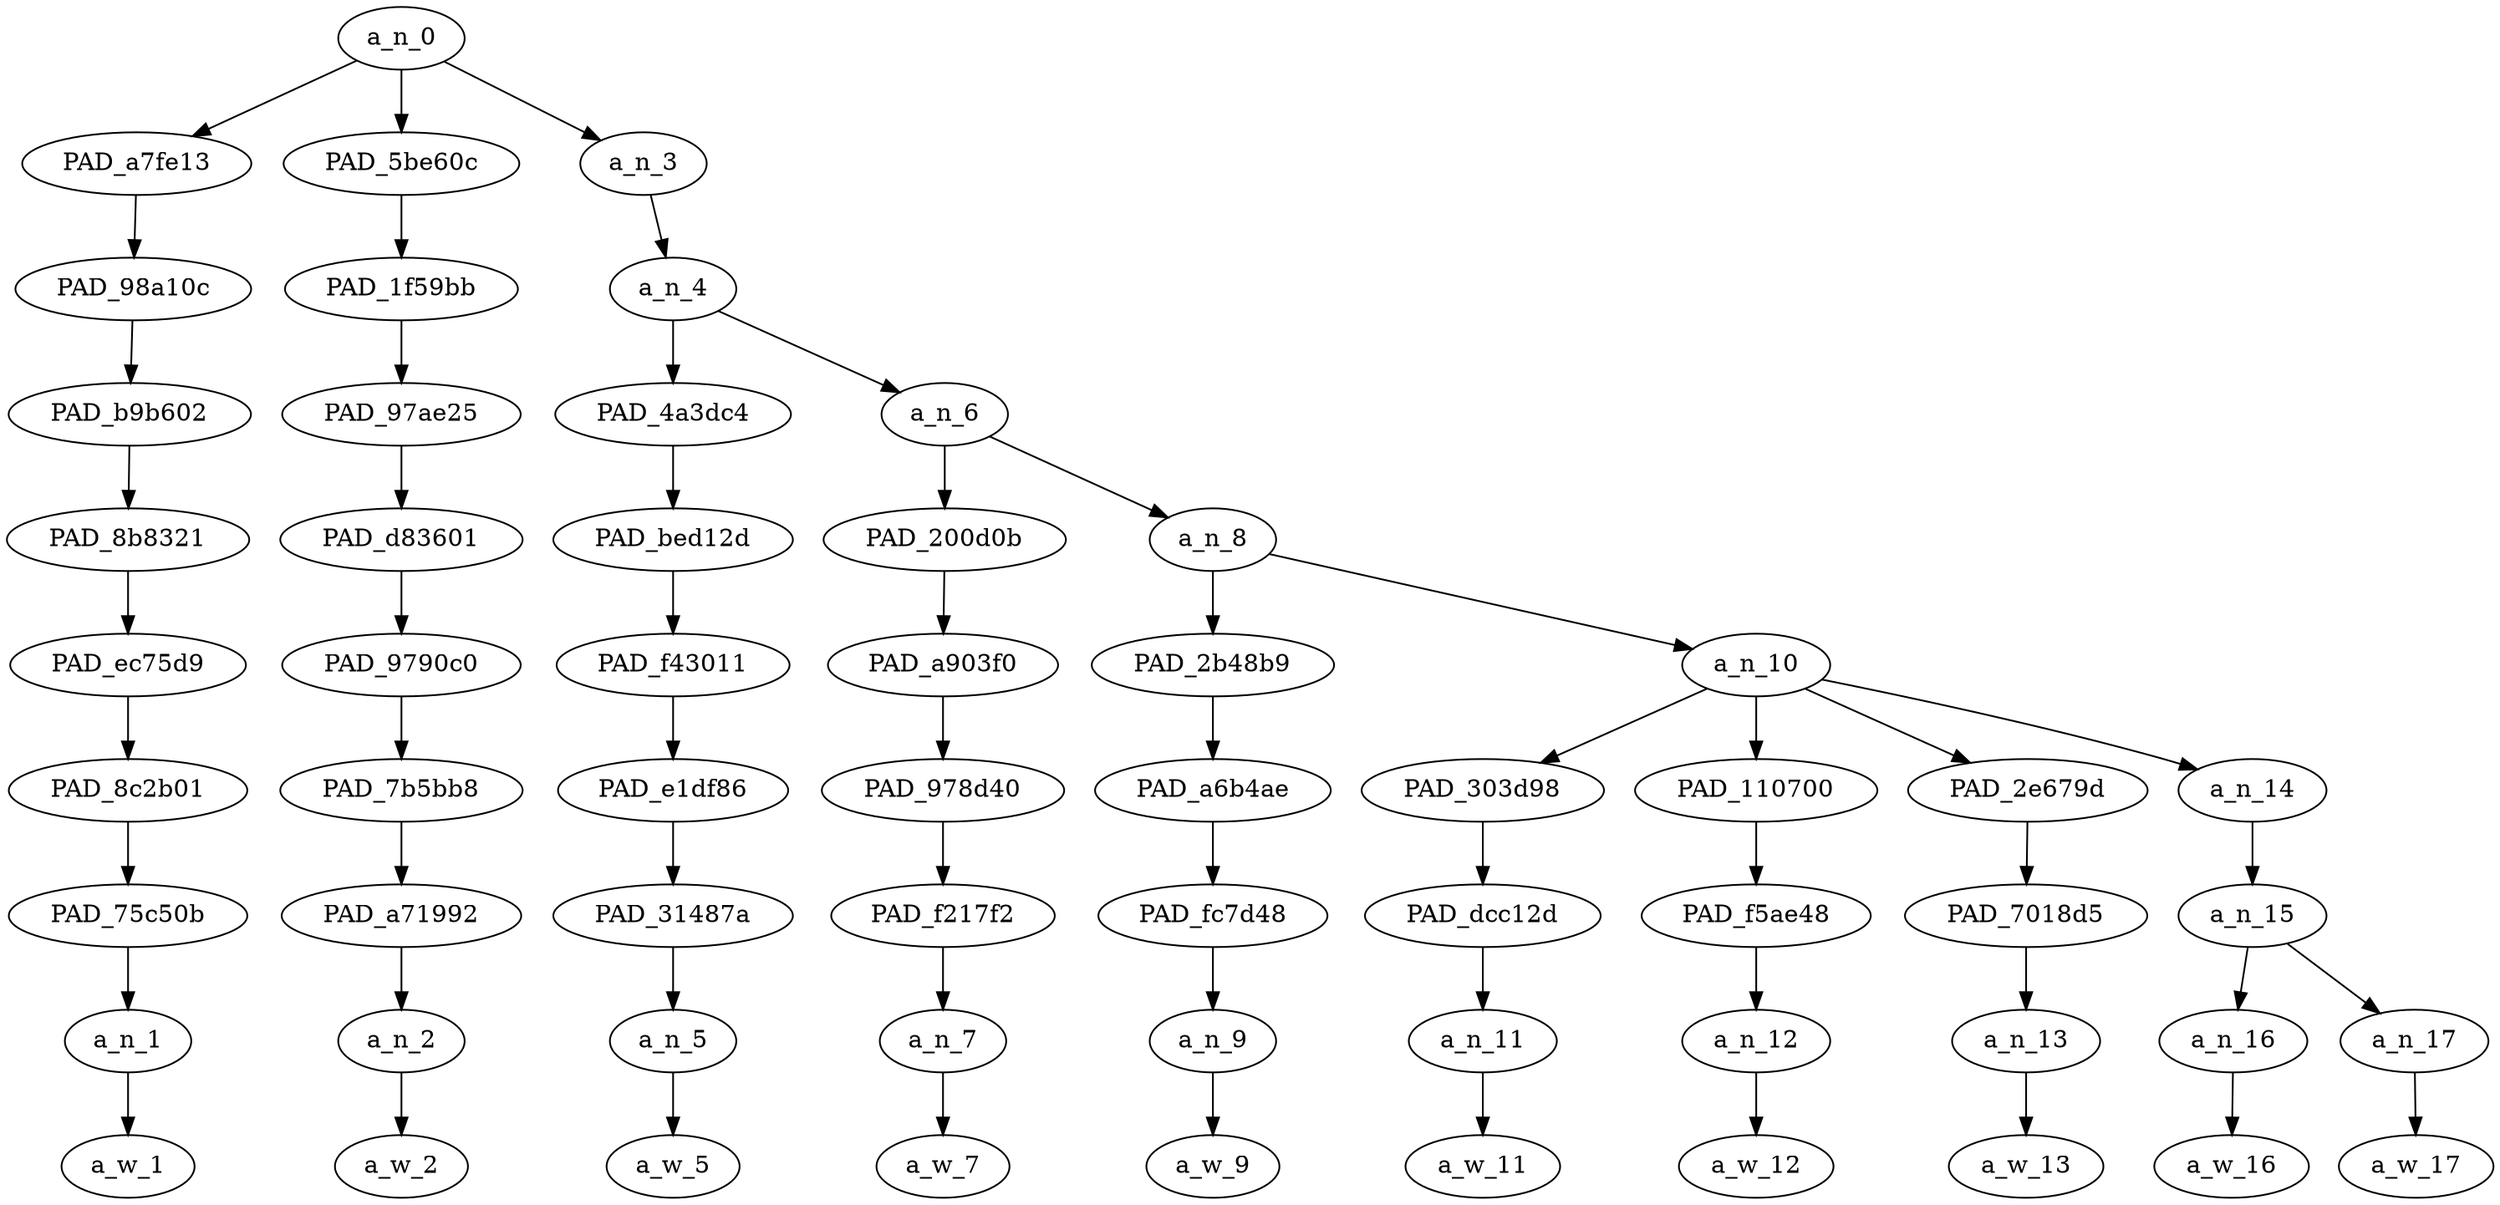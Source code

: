 strict digraph "" {
	a_n_0	[div_dir=1,
		index=0,
		level=9,
		pos="1.359375,9!",
		text_span="[0, 1, 2, 3, 4, 5, 6, 7, 8, 9]",
		value=1.00000003];
	PAD_a7fe13	[div_dir=-1,
		index=0,
		level=8,
		pos="0.0,8!",
		text_span="[0]",
		value=0.07420607];
	a_n_0 -> PAD_a7fe13;
	PAD_5be60c	[div_dir=1,
		index=1,
		level=8,
		pos="1.0,8!",
		text_span="[1]",
		value=0.07205044];
	a_n_0 -> PAD_5be60c;
	a_n_3	[div_dir=1,
		index=2,
		level=8,
		pos="3.078125,8!",
		text_span="[2, 3, 4, 5, 6, 7, 8, 9]",
		value=0.85332348];
	a_n_0 -> a_n_3;
	PAD_98a10c	[div_dir=-1,
		index=0,
		level=7,
		pos="0.0,7!",
		text_span="[0]",
		value=0.07420607];
	PAD_a7fe13 -> PAD_98a10c;
	PAD_b9b602	[div_dir=-1,
		index=0,
		level=6,
		pos="0.0,6!",
		text_span="[0]",
		value=0.07420607];
	PAD_98a10c -> PAD_b9b602;
	PAD_8b8321	[div_dir=-1,
		index=0,
		level=5,
		pos="0.0,5!",
		text_span="[0]",
		value=0.07420607];
	PAD_b9b602 -> PAD_8b8321;
	PAD_ec75d9	[div_dir=-1,
		index=0,
		level=4,
		pos="0.0,4!",
		text_span="[0]",
		value=0.07420607];
	PAD_8b8321 -> PAD_ec75d9;
	PAD_8c2b01	[div_dir=-1,
		index=0,
		level=3,
		pos="0.0,3!",
		text_span="[0]",
		value=0.07420607];
	PAD_ec75d9 -> PAD_8c2b01;
	PAD_75c50b	[div_dir=-1,
		index=0,
		level=2,
		pos="0.0,2!",
		text_span="[0]",
		value=0.07420607];
	PAD_8c2b01 -> PAD_75c50b;
	a_n_1	[div_dir=-1,
		index=0,
		level=1,
		pos="0.0,1!",
		text_span="[0]",
		value=0.07420607];
	PAD_75c50b -> a_n_1;
	a_w_1	[div_dir=0,
		index=0,
		level=0,
		pos="0,0!",
		text_span="[0]",
		value=cause];
	a_n_1 -> a_w_1;
	PAD_1f59bb	[div_dir=1,
		index=1,
		level=7,
		pos="1.0,7!",
		text_span="[1]",
		value=0.07205044];
	PAD_5be60c -> PAD_1f59bb;
	PAD_97ae25	[div_dir=1,
		index=1,
		level=6,
		pos="1.0,6!",
		text_span="[1]",
		value=0.07205044];
	PAD_1f59bb -> PAD_97ae25;
	PAD_d83601	[div_dir=1,
		index=1,
		level=5,
		pos="1.0,5!",
		text_span="[1]",
		value=0.07205044];
	PAD_97ae25 -> PAD_d83601;
	PAD_9790c0	[div_dir=1,
		index=1,
		level=4,
		pos="1.0,4!",
		text_span="[1]",
		value=0.07205044];
	PAD_d83601 -> PAD_9790c0;
	PAD_7b5bb8	[div_dir=1,
		index=1,
		level=3,
		pos="1.0,3!",
		text_span="[1]",
		value=0.07205044];
	PAD_9790c0 -> PAD_7b5bb8;
	PAD_a71992	[div_dir=1,
		index=1,
		level=2,
		pos="1.0,2!",
		text_span="[1]",
		value=0.07205044];
	PAD_7b5bb8 -> PAD_a71992;
	a_n_2	[div_dir=1,
		index=1,
		level=1,
		pos="1.0,1!",
		text_span="[1]",
		value=0.07205044];
	PAD_a71992 -> a_n_2;
	a_w_2	[div_dir=0,
		index=1,
		level=0,
		pos="1,0!",
		text_span="[1]",
		value=why];
	a_n_2 -> a_w_2;
	a_n_4	[div_dir=1,
		index=2,
		level=7,
		pos="3.078125,7!",
		text_span="[2, 3, 4, 5, 6, 7, 8, 9]",
		value=0.85277366];
	a_n_3 -> a_n_4;
	PAD_4a3dc4	[div_dir=-1,
		index=2,
		level=6,
		pos="2.0,6!",
		text_span="[2]",
		value=0.08857860];
	a_n_4 -> PAD_4a3dc4;
	a_n_6	[div_dir=1,
		index=3,
		level=6,
		pos="4.15625,6!",
		text_span="[3, 4, 5, 6, 7, 8, 9]",
		value=0.76364523];
	a_n_4 -> a_n_6;
	PAD_bed12d	[div_dir=-1,
		index=2,
		level=5,
		pos="2.0,5!",
		text_span="[2]",
		value=0.08857860];
	PAD_4a3dc4 -> PAD_bed12d;
	PAD_f43011	[div_dir=-1,
		index=2,
		level=4,
		pos="2.0,4!",
		text_span="[2]",
		value=0.08857860];
	PAD_bed12d -> PAD_f43011;
	PAD_e1df86	[div_dir=-1,
		index=2,
		level=3,
		pos="2.0,3!",
		text_span="[2]",
		value=0.08857860];
	PAD_f43011 -> PAD_e1df86;
	PAD_31487a	[div_dir=-1,
		index=2,
		level=2,
		pos="2.0,2!",
		text_span="[2]",
		value=0.08857860];
	PAD_e1df86 -> PAD_31487a;
	a_n_5	[div_dir=-1,
		index=2,
		level=1,
		pos="2.0,1!",
		text_span="[2]",
		value=0.08857860];
	PAD_31487a -> a_n_5;
	a_w_5	[div_dir=0,
		index=2,
		level=0,
		pos="2,0!",
		text_span="[2]",
		value=beg];
	a_n_5 -> a_w_5;
	PAD_200d0b	[div_dir=1,
		index=3,
		level=5,
		pos="3.0,5!",
		text_span="[3]",
		value=0.05449588];
	a_n_6 -> PAD_200d0b;
	a_n_8	[div_dir=1,
		index=4,
		level=5,
		pos="5.3125,5!",
		text_span="[4, 5, 6, 7, 8, 9]",
		value=0.70850086];
	a_n_6 -> a_n_8;
	PAD_a903f0	[div_dir=1,
		index=3,
		level=4,
		pos="3.0,4!",
		text_span="[3]",
		value=0.05449588];
	PAD_200d0b -> PAD_a903f0;
	PAD_978d40	[div_dir=1,
		index=3,
		level=3,
		pos="3.0,3!",
		text_span="[3]",
		value=0.05449588];
	PAD_a903f0 -> PAD_978d40;
	PAD_f217f2	[div_dir=1,
		index=3,
		level=2,
		pos="3.0,2!",
		text_span="[3]",
		value=0.05449588];
	PAD_978d40 -> PAD_f217f2;
	a_n_7	[div_dir=1,
		index=3,
		level=1,
		pos="3.0,1!",
		text_span="[3]",
		value=0.05449588];
	PAD_f217f2 -> a_n_7;
	a_w_7	[div_dir=0,
		index=3,
		level=0,
		pos="3,0!",
		text_span="[3]",
		value=when];
	a_n_7 -> a_w_7;
	PAD_2b48b9	[div_dir=1,
		index=4,
		level=4,
		pos="4.0,4!",
		text_span="[4]",
		value=0.07451473];
	a_n_8 -> PAD_2b48b9;
	a_n_10	[div_dir=1,
		index=5,
		level=4,
		pos="6.625,4!",
		text_span="[5, 6, 7, 8, 9]",
		value=0.63332786];
	a_n_8 -> a_n_10;
	PAD_a6b4ae	[div_dir=1,
		index=4,
		level=3,
		pos="4.0,3!",
		text_span="[4]",
		value=0.07451473];
	PAD_2b48b9 -> PAD_a6b4ae;
	PAD_fc7d48	[div_dir=1,
		index=4,
		level=2,
		pos="4.0,2!",
		text_span="[4]",
		value=0.07451473];
	PAD_a6b4ae -> PAD_fc7d48;
	a_n_9	[div_dir=1,
		index=4,
		level=1,
		pos="4.0,1!",
		text_span="[4]",
		value=0.07451473];
	PAD_fc7d48 -> a_n_9;
	a_w_9	[div_dir=0,
		index=4,
		level=0,
		pos="4,0!",
		text_span="[4]",
		value=it];
	a_n_9 -> a_w_9;
	PAD_303d98	[div_dir=1,
		index=5,
		level=3,
		pos="5.0,3!",
		text_span="[5]",
		value=0.38453887];
	a_n_10 -> PAD_303d98;
	PAD_110700	[div_dir=1,
		index=6,
		level=3,
		pos="6.0,3!",
		text_span="[6]",
		value=0.05236156];
	a_n_10 -> PAD_110700;
	PAD_2e679d	[div_dir=-1,
		index=7,
		level=3,
		pos="7.0,3!",
		text_span="[7]",
		value=0.05800503];
	a_n_10 -> PAD_2e679d;
	a_n_14	[div_dir=1,
		index=8,
		level=3,
		pos="8.5,3!",
		text_span="[8, 9]",
		value=0.13808391];
	a_n_10 -> a_n_14;
	PAD_dcc12d	[div_dir=1,
		index=5,
		level=2,
		pos="5.0,2!",
		text_span="[5]",
		value=0.38453887];
	PAD_303d98 -> PAD_dcc12d;
	a_n_11	[div_dir=1,
		index=5,
		level=1,
		pos="5.0,1!",
		text_span="[5]",
		value=0.38453887];
	PAD_dcc12d -> a_n_11;
	a_w_11	[div_dir=0,
		index=5,
		level=0,
		pos="5,0!",
		text_span="[5]",
		value=niggas];
	a_n_11 -> a_w_11;
	PAD_f5ae48	[div_dir=1,
		index=6,
		level=2,
		pos="6.0,2!",
		text_span="[6]",
		value=0.05236156];
	PAD_110700 -> PAD_f5ae48;
	a_n_12	[div_dir=1,
		index=6,
		level=1,
		pos="6.0,1!",
		text_span="[6]",
		value=0.05236156];
	PAD_f5ae48 -> a_n_12;
	a_w_12	[div_dir=0,
		index=6,
		level=0,
		pos="6,0!",
		text_span="[6]",
		value=out];
	a_n_12 -> a_w_12;
	PAD_7018d5	[div_dir=-1,
		index=7,
		level=2,
		pos="7.0,2!",
		text_span="[7]",
		value=0.05800503];
	PAD_2e679d -> PAD_7018d5;
	a_n_13	[div_dir=-1,
		index=7,
		level=1,
		pos="7.0,1!",
		text_span="[7]",
		value=0.05800503];
	PAD_7018d5 -> a_n_13;
	a_w_13	[div_dir=0,
		index=7,
		level=0,
		pos="7,0!",
		text_span="[7]",
		value=here];
	a_n_13 -> a_w_13;
	a_n_15	[div_dir=1,
		index=8,
		level=2,
		pos="8.5,2!",
		text_span="[8, 9]",
		value=0.13802843];
	a_n_14 -> a_n_15;
	a_n_16	[div_dir=-1,
		index=8,
		level=1,
		pos="8.0,1!",
		text_span="[8]",
		value=0.07245362];
	a_n_15 -> a_n_16;
	a_n_17	[div_dir=1,
		index=9,
		level=1,
		pos="9.0,1!",
		text_span="[9]",
		value=0.06551932];
	a_n_15 -> a_n_17;
	a_w_16	[div_dir=0,
		index=8,
		level=0,
		pos="8,0!",
		text_span="[8]",
		value=begging];
	a_n_16 -> a_w_16;
	a_w_17	[div_dir=0,
		index=9,
		level=0,
		pos="9,0!",
		text_span="[9]",
		value=me];
	a_n_17 -> a_w_17;
}
